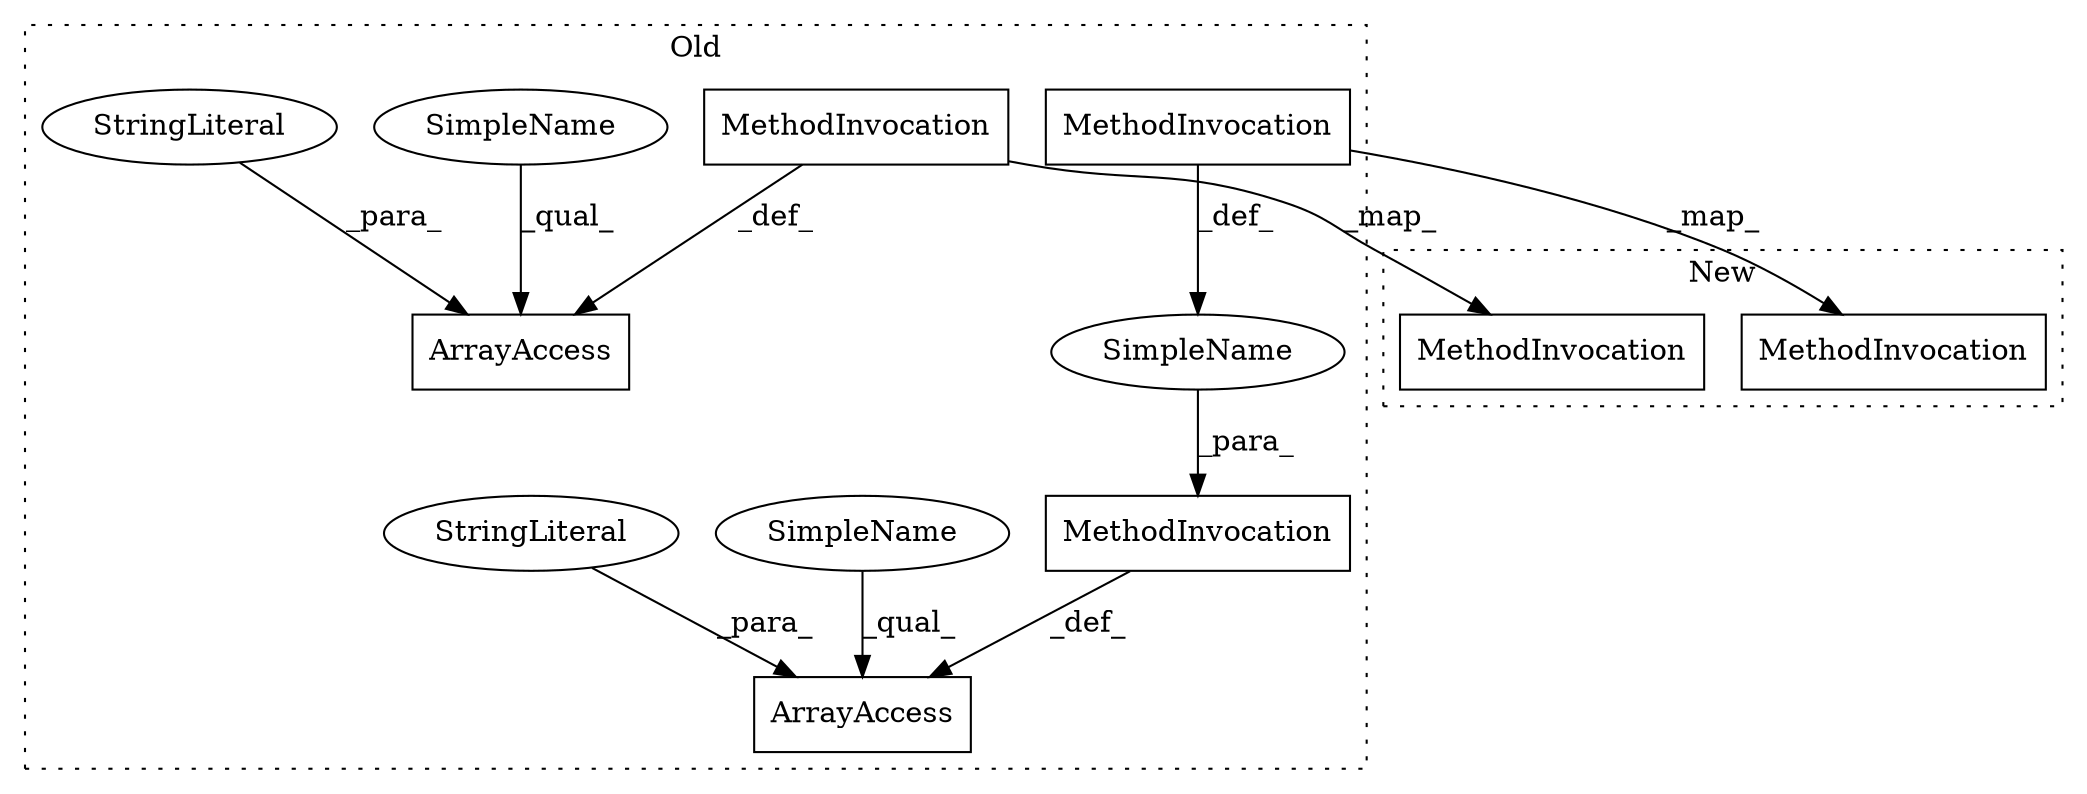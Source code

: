 digraph G {
subgraph cluster0 {
1 [label="ArrayAccess" a="2" s="911,925" l="7,1" shape="box"];
2 [label="ArrayAccess" a="2" s="683,700" l="7,1" shape="box"];
3 [label="MethodInvocation" a="32" s="713,752" l="4,1" shape="box"];
6 [label="MethodInvocation" a="32" s="934,947" l="4,1" shape="box"];
7 [label="MethodInvocation" a="32" s="702,753" l="4,1" shape="box"];
8 [label="SimpleName" a="42" s="911" l="6" shape="ellipse"];
9 [label="SimpleName" a="42" s="683" l="6" shape="ellipse"];
10 [label="SimpleName" a="42" s="" l="" shape="ellipse"];
11 [label="StringLiteral" a="45" s="690" l="10" shape="ellipse"];
12 [label="StringLiteral" a="45" s="918" l="7" shape="ellipse"];
label = "Old";
style="dotted";
}
subgraph cluster1 {
4 [label="MethodInvocation" a="32" s="659,705" l="11,1" shape="box"];
5 [label="MethodInvocation" a="32" s="837,857" l="11,1" shape="box"];
label = "New";
style="dotted";
}
3 -> 4 [label="_map_"];
3 -> 10 [label="_def_"];
6 -> 1 [label="_def_"];
6 -> 5 [label="_map_"];
7 -> 2 [label="_def_"];
8 -> 1 [label="_qual_"];
9 -> 2 [label="_qual_"];
10 -> 7 [label="_para_"];
11 -> 2 [label="_para_"];
12 -> 1 [label="_para_"];
}